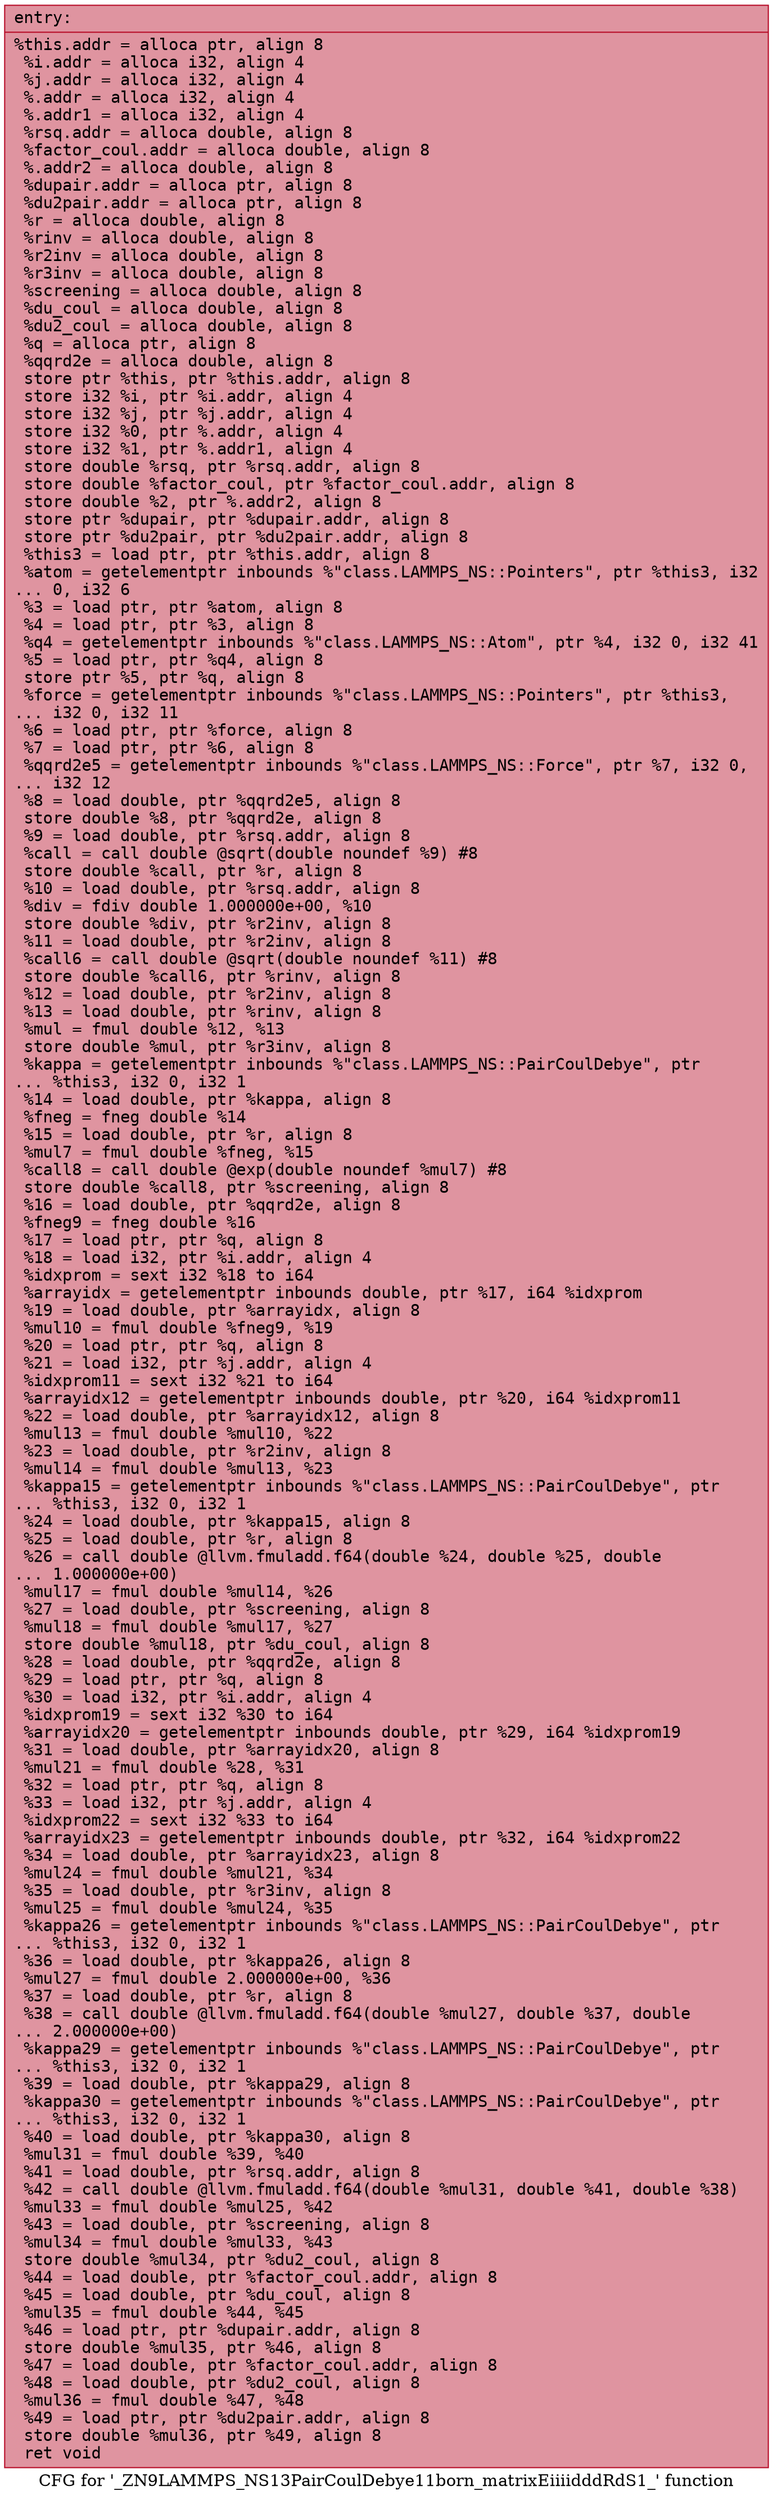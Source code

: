 digraph "CFG for '_ZN9LAMMPS_NS13PairCoulDebye11born_matrixEiiiidddRdS1_' function" {
	label="CFG for '_ZN9LAMMPS_NS13PairCoulDebye11born_matrixEiiiidddRdS1_' function";

	Node0x561a2b06f7e0 [shape=record,color="#b70d28ff", style=filled, fillcolor="#b70d2870" fontname="Courier",label="{entry:\l|  %this.addr = alloca ptr, align 8\l  %i.addr = alloca i32, align 4\l  %j.addr = alloca i32, align 4\l  %.addr = alloca i32, align 4\l  %.addr1 = alloca i32, align 4\l  %rsq.addr = alloca double, align 8\l  %factor_coul.addr = alloca double, align 8\l  %.addr2 = alloca double, align 8\l  %dupair.addr = alloca ptr, align 8\l  %du2pair.addr = alloca ptr, align 8\l  %r = alloca double, align 8\l  %rinv = alloca double, align 8\l  %r2inv = alloca double, align 8\l  %r3inv = alloca double, align 8\l  %screening = alloca double, align 8\l  %du_coul = alloca double, align 8\l  %du2_coul = alloca double, align 8\l  %q = alloca ptr, align 8\l  %qqrd2e = alloca double, align 8\l  store ptr %this, ptr %this.addr, align 8\l  store i32 %i, ptr %i.addr, align 4\l  store i32 %j, ptr %j.addr, align 4\l  store i32 %0, ptr %.addr, align 4\l  store i32 %1, ptr %.addr1, align 4\l  store double %rsq, ptr %rsq.addr, align 8\l  store double %factor_coul, ptr %factor_coul.addr, align 8\l  store double %2, ptr %.addr2, align 8\l  store ptr %dupair, ptr %dupair.addr, align 8\l  store ptr %du2pair, ptr %du2pair.addr, align 8\l  %this3 = load ptr, ptr %this.addr, align 8\l  %atom = getelementptr inbounds %\"class.LAMMPS_NS::Pointers\", ptr %this3, i32\l... 0, i32 6\l  %3 = load ptr, ptr %atom, align 8\l  %4 = load ptr, ptr %3, align 8\l  %q4 = getelementptr inbounds %\"class.LAMMPS_NS::Atom\", ptr %4, i32 0, i32 41\l  %5 = load ptr, ptr %q4, align 8\l  store ptr %5, ptr %q, align 8\l  %force = getelementptr inbounds %\"class.LAMMPS_NS::Pointers\", ptr %this3,\l... i32 0, i32 11\l  %6 = load ptr, ptr %force, align 8\l  %7 = load ptr, ptr %6, align 8\l  %qqrd2e5 = getelementptr inbounds %\"class.LAMMPS_NS::Force\", ptr %7, i32 0,\l... i32 12\l  %8 = load double, ptr %qqrd2e5, align 8\l  store double %8, ptr %qqrd2e, align 8\l  %9 = load double, ptr %rsq.addr, align 8\l  %call = call double @sqrt(double noundef %9) #8\l  store double %call, ptr %r, align 8\l  %10 = load double, ptr %rsq.addr, align 8\l  %div = fdiv double 1.000000e+00, %10\l  store double %div, ptr %r2inv, align 8\l  %11 = load double, ptr %r2inv, align 8\l  %call6 = call double @sqrt(double noundef %11) #8\l  store double %call6, ptr %rinv, align 8\l  %12 = load double, ptr %r2inv, align 8\l  %13 = load double, ptr %rinv, align 8\l  %mul = fmul double %12, %13\l  store double %mul, ptr %r3inv, align 8\l  %kappa = getelementptr inbounds %\"class.LAMMPS_NS::PairCoulDebye\", ptr\l... %this3, i32 0, i32 1\l  %14 = load double, ptr %kappa, align 8\l  %fneg = fneg double %14\l  %15 = load double, ptr %r, align 8\l  %mul7 = fmul double %fneg, %15\l  %call8 = call double @exp(double noundef %mul7) #8\l  store double %call8, ptr %screening, align 8\l  %16 = load double, ptr %qqrd2e, align 8\l  %fneg9 = fneg double %16\l  %17 = load ptr, ptr %q, align 8\l  %18 = load i32, ptr %i.addr, align 4\l  %idxprom = sext i32 %18 to i64\l  %arrayidx = getelementptr inbounds double, ptr %17, i64 %idxprom\l  %19 = load double, ptr %arrayidx, align 8\l  %mul10 = fmul double %fneg9, %19\l  %20 = load ptr, ptr %q, align 8\l  %21 = load i32, ptr %j.addr, align 4\l  %idxprom11 = sext i32 %21 to i64\l  %arrayidx12 = getelementptr inbounds double, ptr %20, i64 %idxprom11\l  %22 = load double, ptr %arrayidx12, align 8\l  %mul13 = fmul double %mul10, %22\l  %23 = load double, ptr %r2inv, align 8\l  %mul14 = fmul double %mul13, %23\l  %kappa15 = getelementptr inbounds %\"class.LAMMPS_NS::PairCoulDebye\", ptr\l... %this3, i32 0, i32 1\l  %24 = load double, ptr %kappa15, align 8\l  %25 = load double, ptr %r, align 8\l  %26 = call double @llvm.fmuladd.f64(double %24, double %25, double\l... 1.000000e+00)\l  %mul17 = fmul double %mul14, %26\l  %27 = load double, ptr %screening, align 8\l  %mul18 = fmul double %mul17, %27\l  store double %mul18, ptr %du_coul, align 8\l  %28 = load double, ptr %qqrd2e, align 8\l  %29 = load ptr, ptr %q, align 8\l  %30 = load i32, ptr %i.addr, align 4\l  %idxprom19 = sext i32 %30 to i64\l  %arrayidx20 = getelementptr inbounds double, ptr %29, i64 %idxprom19\l  %31 = load double, ptr %arrayidx20, align 8\l  %mul21 = fmul double %28, %31\l  %32 = load ptr, ptr %q, align 8\l  %33 = load i32, ptr %j.addr, align 4\l  %idxprom22 = sext i32 %33 to i64\l  %arrayidx23 = getelementptr inbounds double, ptr %32, i64 %idxprom22\l  %34 = load double, ptr %arrayidx23, align 8\l  %mul24 = fmul double %mul21, %34\l  %35 = load double, ptr %r3inv, align 8\l  %mul25 = fmul double %mul24, %35\l  %kappa26 = getelementptr inbounds %\"class.LAMMPS_NS::PairCoulDebye\", ptr\l... %this3, i32 0, i32 1\l  %36 = load double, ptr %kappa26, align 8\l  %mul27 = fmul double 2.000000e+00, %36\l  %37 = load double, ptr %r, align 8\l  %38 = call double @llvm.fmuladd.f64(double %mul27, double %37, double\l... 2.000000e+00)\l  %kappa29 = getelementptr inbounds %\"class.LAMMPS_NS::PairCoulDebye\", ptr\l... %this3, i32 0, i32 1\l  %39 = load double, ptr %kappa29, align 8\l  %kappa30 = getelementptr inbounds %\"class.LAMMPS_NS::PairCoulDebye\", ptr\l... %this3, i32 0, i32 1\l  %40 = load double, ptr %kappa30, align 8\l  %mul31 = fmul double %39, %40\l  %41 = load double, ptr %rsq.addr, align 8\l  %42 = call double @llvm.fmuladd.f64(double %mul31, double %41, double %38)\l  %mul33 = fmul double %mul25, %42\l  %43 = load double, ptr %screening, align 8\l  %mul34 = fmul double %mul33, %43\l  store double %mul34, ptr %du2_coul, align 8\l  %44 = load double, ptr %factor_coul.addr, align 8\l  %45 = load double, ptr %du_coul, align 8\l  %mul35 = fmul double %44, %45\l  %46 = load ptr, ptr %dupair.addr, align 8\l  store double %mul35, ptr %46, align 8\l  %47 = load double, ptr %factor_coul.addr, align 8\l  %48 = load double, ptr %du2_coul, align 8\l  %mul36 = fmul double %47, %48\l  %49 = load ptr, ptr %du2pair.addr, align 8\l  store double %mul36, ptr %49, align 8\l  ret void\l}"];
}
